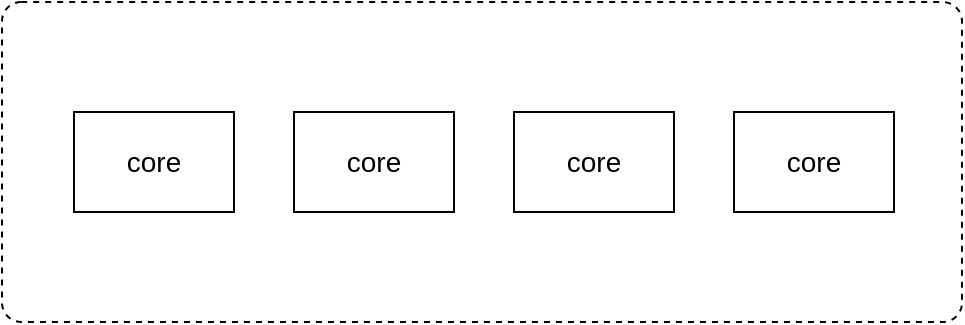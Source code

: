 <mxfile version="20.1.3" type="github">
  <diagram id="yHg9e6FnaKHltq3A6-f5" name="第 1 页">
    <mxGraphModel dx="1305" dy="781" grid="1" gridSize="10" guides="1" tooltips="1" connect="1" arrows="1" fold="1" page="1" pageScale="1" pageWidth="827" pageHeight="1169" math="0" shadow="0">
      <root>
        <mxCell id="0" />
        <mxCell id="1" parent="0" />
        <mxCell id="qmxdAk4o4CNsmubfr80v-1" value="" style="rounded=1;whiteSpace=wrap;html=1;dashed=1;arcSize=6;" vertex="1" parent="1">
          <mxGeometry x="174" y="90" width="480" height="160" as="geometry" />
        </mxCell>
        <mxCell id="qmxdAk4o4CNsmubfr80v-2" value="&lt;font style=&quot;font-size: 14px;&quot;&gt;core&lt;/font&gt;" style="rounded=0;whiteSpace=wrap;html=1;" vertex="1" parent="1">
          <mxGeometry x="210" y="145" width="80" height="50" as="geometry" />
        </mxCell>
        <mxCell id="qmxdAk4o4CNsmubfr80v-3" value="&lt;font style=&quot;font-size: 14px;&quot;&gt;core&lt;/font&gt;" style="rounded=0;whiteSpace=wrap;html=1;" vertex="1" parent="1">
          <mxGeometry x="320" y="145" width="80" height="50" as="geometry" />
        </mxCell>
        <mxCell id="qmxdAk4o4CNsmubfr80v-4" value="&lt;font style=&quot;font-size: 14px;&quot;&gt;core&lt;/font&gt;" style="rounded=0;whiteSpace=wrap;html=1;" vertex="1" parent="1">
          <mxGeometry x="430" y="145" width="80" height="50" as="geometry" />
        </mxCell>
        <mxCell id="qmxdAk4o4CNsmubfr80v-5" value="&lt;font style=&quot;font-size: 14px;&quot;&gt;core&lt;/font&gt;" style="rounded=0;whiteSpace=wrap;html=1;" vertex="1" parent="1">
          <mxGeometry x="540" y="145" width="80" height="50" as="geometry" />
        </mxCell>
      </root>
    </mxGraphModel>
  </diagram>
</mxfile>
